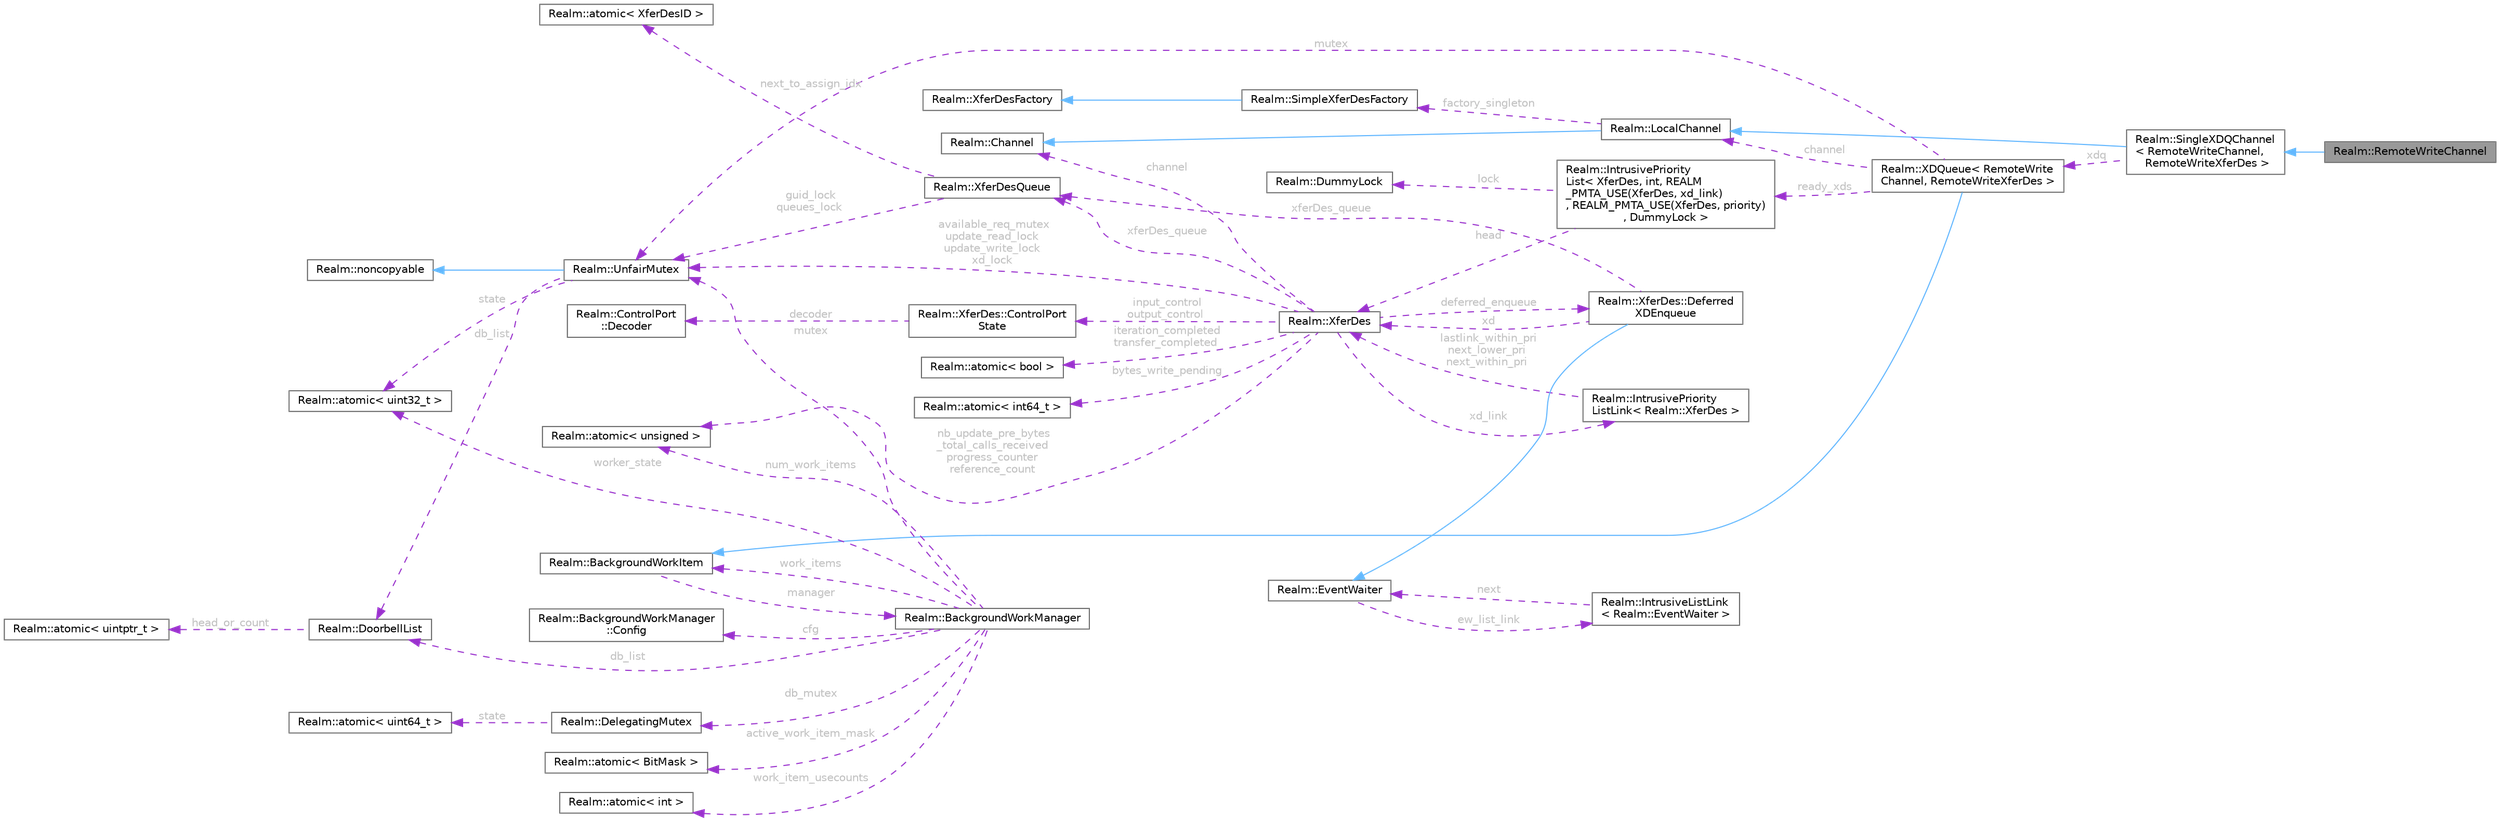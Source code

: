 digraph "Realm::RemoteWriteChannel"
{
 // LATEX_PDF_SIZE
  bgcolor="transparent";
  edge [fontname=Helvetica,fontsize=10,labelfontname=Helvetica,labelfontsize=10];
  node [fontname=Helvetica,fontsize=10,shape=box,height=0.2,width=0.4];
  rankdir="LR";
  Node1 [id="Node000001",label="Realm::RemoteWriteChannel",height=0.2,width=0.4,color="gray40", fillcolor="grey60", style="filled", fontcolor="black",tooltip=" "];
  Node2 -> Node1 [id="edge1_Node000001_Node000002",dir="back",color="steelblue1",style="solid",tooltip=" "];
  Node2 [id="Node000002",label="Realm::SingleXDQChannel\l\< RemoteWriteChannel,\l RemoteWriteXferDes \>",height=0.2,width=0.4,color="gray40", fillcolor="white", style="filled",URL="$classRealm_1_1SingleXDQChannel.html",tooltip=" "];
  Node3 -> Node2 [id="edge2_Node000002_Node000003",dir="back",color="steelblue1",style="solid",tooltip=" "];
  Node3 [id="Node000003",label="Realm::LocalChannel",height=0.2,width=0.4,color="gray40", fillcolor="white", style="filled",URL="$classRealm_1_1LocalChannel.html",tooltip=" "];
  Node4 -> Node3 [id="edge3_Node000003_Node000004",dir="back",color="steelblue1",style="solid",tooltip=" "];
  Node4 [id="Node000004",label="Realm::Channel",height=0.2,width=0.4,color="gray40", fillcolor="white", style="filled",URL="$classRealm_1_1Channel.html",tooltip=" "];
  Node5 -> Node3 [id="edge4_Node000003_Node000005",dir="back",color="darkorchid3",style="dashed",tooltip=" ",label=" factory_singleton",fontcolor="grey" ];
  Node5 [id="Node000005",label="Realm::SimpleXferDesFactory",height=0.2,width=0.4,color="gray40", fillcolor="white", style="filled",URL="$classRealm_1_1SimpleXferDesFactory.html",tooltip=" "];
  Node6 -> Node5 [id="edge5_Node000005_Node000006",dir="back",color="steelblue1",style="solid",tooltip=" "];
  Node6 [id="Node000006",label="Realm::XferDesFactory",height=0.2,width=0.4,color="gray40", fillcolor="white", style="filled",URL="$classRealm_1_1XferDesFactory.html",tooltip=" "];
  Node7 -> Node2 [id="edge6_Node000002_Node000007",dir="back",color="darkorchid3",style="dashed",tooltip=" ",label=" xdq",fontcolor="grey" ];
  Node7 [id="Node000007",label="Realm::XDQueue\< RemoteWrite\lChannel, RemoteWriteXferDes \>",height=0.2,width=0.4,color="gray40", fillcolor="white", style="filled",URL="$classRealm_1_1XDQueue.html",tooltip=" "];
  Node8 -> Node7 [id="edge7_Node000007_Node000008",dir="back",color="steelblue1",style="solid",tooltip=" "];
  Node8 [id="Node000008",label="Realm::BackgroundWorkItem",height=0.2,width=0.4,color="gray40", fillcolor="white", style="filled",URL="$classRealm_1_1BackgroundWorkItem.html",tooltip=" "];
  Node9 -> Node8 [id="edge8_Node000008_Node000009",dir="back",color="darkorchid3",style="dashed",tooltip=" ",label=" manager",fontcolor="grey" ];
  Node9 [id="Node000009",label="Realm::BackgroundWorkManager",height=0.2,width=0.4,color="gray40", fillcolor="white", style="filled",URL="$classRealm_1_1BackgroundWorkManager.html",tooltip=" "];
  Node10 -> Node9 [id="edge9_Node000009_Node000010",dir="back",color="darkorchid3",style="dashed",tooltip=" ",label=" cfg",fontcolor="grey" ];
  Node10 [id="Node000010",label="Realm::BackgroundWorkManager\l::Config",height=0.2,width=0.4,color="gray40", fillcolor="white", style="filled",URL="$structRealm_1_1BackgroundWorkManager_1_1Config.html",tooltip=" "];
  Node11 -> Node9 [id="edge10_Node000009_Node000011",dir="back",color="darkorchid3",style="dashed",tooltip=" ",label=" mutex",fontcolor="grey" ];
  Node11 [id="Node000011",label="Realm::UnfairMutex",height=0.2,width=0.4,color="gray40", fillcolor="white", style="filled",URL="$classRealm_1_1UnfairMutex.html",tooltip=" "];
  Node12 -> Node11 [id="edge11_Node000011_Node000012",dir="back",color="steelblue1",style="solid",tooltip=" "];
  Node12 [id="Node000012",label="Realm::noncopyable",height=0.2,width=0.4,color="gray40", fillcolor="white", style="filled",URL="$classRealm_1_1noncopyable.html",tooltip=" "];
  Node13 -> Node11 [id="edge12_Node000011_Node000013",dir="back",color="darkorchid3",style="dashed",tooltip=" ",label=" state",fontcolor="grey" ];
  Node13 [id="Node000013",label="Realm::atomic\< uint32_t \>",height=0.2,width=0.4,color="gray40", fillcolor="white", style="filled",URL="$classRealm_1_1atomic.html",tooltip=" "];
  Node14 -> Node11 [id="edge13_Node000011_Node000014",dir="back",color="darkorchid3",style="dashed",tooltip=" ",label=" db_list",fontcolor="grey" ];
  Node14 [id="Node000014",label="Realm::DoorbellList",height=0.2,width=0.4,color="gray40", fillcolor="white", style="filled",URL="$classRealm_1_1DoorbellList.html",tooltip=" "];
  Node15 -> Node14 [id="edge14_Node000014_Node000015",dir="back",color="darkorchid3",style="dashed",tooltip=" ",label=" head_or_count",fontcolor="grey" ];
  Node15 [id="Node000015",label="Realm::atomic\< uintptr_t \>",height=0.2,width=0.4,color="gray40", fillcolor="white", style="filled",URL="$classRealm_1_1atomic.html",tooltip=" "];
  Node16 -> Node9 [id="edge15_Node000009_Node000016",dir="back",color="darkorchid3",style="dashed",tooltip=" ",label=" num_work_items",fontcolor="grey" ];
  Node16 [id="Node000016",label="Realm::atomic\< unsigned \>",height=0.2,width=0.4,color="gray40", fillcolor="white", style="filled",URL="$classRealm_1_1atomic.html",tooltip=" "];
  Node17 -> Node9 [id="edge16_Node000009_Node000017",dir="back",color="darkorchid3",style="dashed",tooltip=" ",label=" active_work_item_mask",fontcolor="grey" ];
  Node17 [id="Node000017",label="Realm::atomic\< BitMask \>",height=0.2,width=0.4,color="gray40", fillcolor="white", style="filled",URL="$classRealm_1_1atomic.html",tooltip=" "];
  Node18 -> Node9 [id="edge17_Node000009_Node000018",dir="back",color="darkorchid3",style="dashed",tooltip=" ",label=" work_item_usecounts",fontcolor="grey" ];
  Node18 [id="Node000018",label="Realm::atomic\< int \>",height=0.2,width=0.4,color="gray40", fillcolor="white", style="filled",URL="$classRealm_1_1atomic.html",tooltip=" "];
  Node8 -> Node9 [id="edge18_Node000009_Node000008",dir="back",color="darkorchid3",style="dashed",tooltip=" ",label=" work_items",fontcolor="grey" ];
  Node13 -> Node9 [id="edge19_Node000009_Node000013",dir="back",color="darkorchid3",style="dashed",tooltip=" ",label=" worker_state",fontcolor="grey" ];
  Node19 -> Node9 [id="edge20_Node000009_Node000019",dir="back",color="darkorchid3",style="dashed",tooltip=" ",label=" db_mutex",fontcolor="grey" ];
  Node19 [id="Node000019",label="Realm::DelegatingMutex",height=0.2,width=0.4,color="gray40", fillcolor="white", style="filled",URL="$classRealm_1_1DelegatingMutex.html",tooltip=" "];
  Node20 -> Node19 [id="edge21_Node000019_Node000020",dir="back",color="darkorchid3",style="dashed",tooltip=" ",label=" state",fontcolor="grey" ];
  Node20 [id="Node000020",label="Realm::atomic\< uint64_t \>",height=0.2,width=0.4,color="gray40", fillcolor="white", style="filled",URL="$classRealm_1_1atomic.html",tooltip=" "];
  Node14 -> Node9 [id="edge22_Node000009_Node000014",dir="back",color="darkorchid3",style="dashed",tooltip=" ",label=" db_list",fontcolor="grey" ];
  Node3 -> Node7 [id="edge23_Node000007_Node000003",dir="back",color="darkorchid3",style="dashed",tooltip=" ",label=" channel",fontcolor="grey" ];
  Node11 -> Node7 [id="edge24_Node000007_Node000011",dir="back",color="darkorchid3",style="dashed",tooltip=" ",label=" mutex",fontcolor="grey" ];
  Node21 -> Node7 [id="edge25_Node000007_Node000021",dir="back",color="darkorchid3",style="dashed",tooltip=" ",label=" ready_xds",fontcolor="grey" ];
  Node21 [id="Node000021",label="Realm::IntrusivePriority\lList\< XferDes, int, REALM\l_PMTA_USE(XferDes, xd_link)\l, REALM_PMTA_USE(XferDes, priority)\l, DummyLock \>",height=0.2,width=0.4,color="gray40", fillcolor="white", style="filled",URL="$classRealm_1_1IntrusivePriorityList.html",tooltip=" "];
  Node22 -> Node21 [id="edge26_Node000021_Node000022",dir="back",color="darkorchid3",style="dashed",tooltip=" ",label=" lock",fontcolor="grey" ];
  Node22 [id="Node000022",label="Realm::DummyLock",height=0.2,width=0.4,color="gray40", fillcolor="white", style="filled",URL="$classRealm_1_1DummyLock.html",tooltip=" "];
  Node23 -> Node21 [id="edge27_Node000021_Node000023",dir="back",color="darkorchid3",style="dashed",tooltip=" ",label=" head",fontcolor="grey" ];
  Node23 [id="Node000023",label="Realm::XferDes",height=0.2,width=0.4,color="gray40", fillcolor="white", style="filled",URL="$classRealm_1_1XferDes.html",tooltip=" "];
  Node24 -> Node23 [id="edge28_Node000023_Node000024",dir="back",color="darkorchid3",style="dashed",tooltip=" ",label=" xferDes_queue",fontcolor="grey" ];
  Node24 [id="Node000024",label="Realm::XferDesQueue",height=0.2,width=0.4,color="gray40", fillcolor="white", style="filled",URL="$classRealm_1_1XferDesQueue.html",tooltip=" "];
  Node11 -> Node24 [id="edge29_Node000024_Node000011",dir="back",color="darkorchid3",style="dashed",tooltip=" ",label=" guid_lock\nqueues_lock",fontcolor="grey" ];
  Node25 -> Node24 [id="edge30_Node000024_Node000025",dir="back",color="darkorchid3",style="dashed",tooltip=" ",label=" next_to_assign_idx",fontcolor="grey" ];
  Node25 [id="Node000025",label="Realm::atomic\< XferDesID \>",height=0.2,width=0.4,color="gray40", fillcolor="white", style="filled",URL="$classRealm_1_1atomic.html",tooltip=" "];
  Node26 -> Node23 [id="edge31_Node000023_Node000026",dir="back",color="darkorchid3",style="dashed",tooltip=" ",label=" iteration_completed\ntransfer_completed",fontcolor="grey" ];
  Node26 [id="Node000026",label="Realm::atomic\< bool \>",height=0.2,width=0.4,color="gray40", fillcolor="white", style="filled",URL="$classRealm_1_1atomic.html",tooltip=" "];
  Node27 -> Node23 [id="edge32_Node000023_Node000027",dir="back",color="darkorchid3",style="dashed",tooltip=" ",label=" bytes_write_pending",fontcolor="grey" ];
  Node27 [id="Node000027",label="Realm::atomic\< int64_t \>",height=0.2,width=0.4,color="gray40", fillcolor="white", style="filled",URL="$classRealm_1_1atomic.html",tooltip=" "];
  Node28 -> Node23 [id="edge33_Node000023_Node000028",dir="back",color="darkorchid3",style="dashed",tooltip=" ",label=" input_control\noutput_control",fontcolor="grey" ];
  Node28 [id="Node000028",label="Realm::XferDes::ControlPort\lState",height=0.2,width=0.4,color="gray40", fillcolor="white", style="filled",URL="$structRealm_1_1XferDes_1_1ControlPortState.html",tooltip=" "];
  Node29 -> Node28 [id="edge34_Node000028_Node000029",dir="back",color="darkorchid3",style="dashed",tooltip=" ",label=" decoder",fontcolor="grey" ];
  Node29 [id="Node000029",label="Realm::ControlPort\l::Decoder",height=0.2,width=0.4,color="gray40", fillcolor="white", style="filled",URL="$classRealm_1_1ControlPort_1_1Decoder.html",tooltip=" "];
  Node4 -> Node23 [id="edge35_Node000023_Node000004",dir="back",color="darkorchid3",style="dashed",tooltip=" ",label=" channel",fontcolor="grey" ];
  Node11 -> Node23 [id="edge36_Node000023_Node000011",dir="back",color="darkorchid3",style="dashed",tooltip=" ",label=" available_req_mutex\nupdate_read_lock\nupdate_write_lock\nxd_lock",fontcolor="grey" ];
  Node16 -> Node23 [id="edge37_Node000023_Node000016",dir="back",color="darkorchid3",style="dashed",tooltip=" ",label=" nb_update_pre_bytes\l_total_calls_received\nprogress_counter\nreference_count",fontcolor="grey" ];
  Node30 -> Node23 [id="edge38_Node000023_Node000030",dir="back",color="darkorchid3",style="dashed",tooltip=" ",label=" xd_link",fontcolor="grey" ];
  Node30 [id="Node000030",label="Realm::IntrusivePriority\lListLink\< Realm::XferDes \>",height=0.2,width=0.4,color="gray40", fillcolor="white", style="filled",URL="$structRealm_1_1IntrusivePriorityListLink.html",tooltip=" "];
  Node23 -> Node30 [id="edge39_Node000030_Node000023",dir="back",color="darkorchid3",style="dashed",tooltip=" ",label=" lastlink_within_pri\nnext_lower_pri\nnext_within_pri",fontcolor="grey" ];
  Node31 -> Node23 [id="edge40_Node000023_Node000031",dir="back",color="darkorchid3",style="dashed",tooltip=" ",label=" deferred_enqueue",fontcolor="grey" ];
  Node31 [id="Node000031",label="Realm::XferDes::Deferred\lXDEnqueue",height=0.2,width=0.4,color="gray40", fillcolor="white", style="filled",URL="$classRealm_1_1XferDes_1_1DeferredXDEnqueue.html",tooltip=" "];
  Node32 -> Node31 [id="edge41_Node000031_Node000032",dir="back",color="steelblue1",style="solid",tooltip=" "];
  Node32 [id="Node000032",label="Realm::EventWaiter",height=0.2,width=0.4,color="gray40", fillcolor="white", style="filled",URL="$classRealm_1_1EventWaiter.html",tooltip=" "];
  Node33 -> Node32 [id="edge42_Node000032_Node000033",dir="back",color="darkorchid3",style="dashed",tooltip=" ",label=" ew_list_link",fontcolor="grey" ];
  Node33 [id="Node000033",label="Realm::IntrusiveListLink\l\< Realm::EventWaiter \>",height=0.2,width=0.4,color="gray40", fillcolor="white", style="filled",URL="$structRealm_1_1IntrusiveListLink.html",tooltip=" "];
  Node32 -> Node33 [id="edge43_Node000033_Node000032",dir="back",color="darkorchid3",style="dashed",tooltip=" ",label=" next",fontcolor="grey" ];
  Node24 -> Node31 [id="edge44_Node000031_Node000024",dir="back",color="darkorchid3",style="dashed",tooltip=" ",label=" xferDes_queue",fontcolor="grey" ];
  Node23 -> Node31 [id="edge45_Node000031_Node000023",dir="back",color="darkorchid3",style="dashed",tooltip=" ",label=" xd",fontcolor="grey" ];
}
